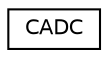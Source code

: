 digraph "Graphical Class Hierarchy"
{
 // LATEX_PDF_SIZE
  edge [fontname="Helvetica",fontsize="10",labelfontname="Helvetica",labelfontsize="10"];
  node [fontname="Helvetica",fontsize="10",shape=record];
  rankdir="LR";
  Node0 [label="CADC",height=0.2,width=0.4,color="black", fillcolor="white", style="filled",URL="$class_c_a_d_c.html",tooltip=" "];
}
